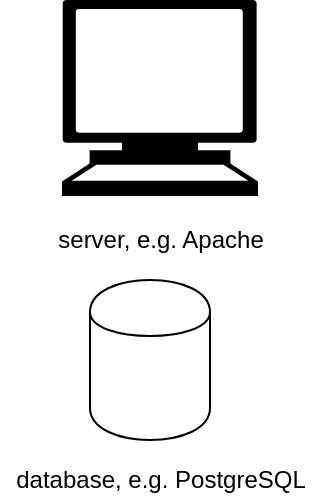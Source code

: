 <mxfile version="13.1.1" type="device"><diagram id="n7cMRgS6gb6pShc0rcOq" name="Page-1"><mxGraphModel dx="1185" dy="579" grid="1" gridSize="10" guides="1" tooltips="1" connect="1" arrows="1" fold="1" page="1" pageScale="1" pageWidth="850" pageHeight="1100" math="0" shadow="0"><root><mxCell id="0"/><mxCell id="1" parent="0"/><mxCell id="G-Lu2PsEJpY0YZ7Vxqj--1" value="" style="shape=cylinder;whiteSpace=wrap;html=1;boundedLbl=1;backgroundOutline=1;" vertex="1" parent="1"><mxGeometry x="390" y="390" width="60" height="80" as="geometry"/></mxCell><mxCell id="G-Lu2PsEJpY0YZ7Vxqj--3" value="" style="shape=mxgraph.signs.tech.computer;html=1;pointerEvents=1;fillColor=#000000;strokeColor=none;verticalLabelPosition=bottom;verticalAlign=top;align=center;" vertex="1" parent="1"><mxGeometry x="376" y="250" width="98" height="98" as="geometry"/></mxCell><mxCell id="G-Lu2PsEJpY0YZ7Vxqj--4" value="database, e.g. PostgreSQL" style="text;html=1;resizable=0;autosize=1;align=center;verticalAlign=middle;points=[];fillColor=none;strokeColor=none;rounded=0;" vertex="1" parent="1"><mxGeometry x="345" y="480" width="160" height="20" as="geometry"/></mxCell><mxCell id="G-Lu2PsEJpY0YZ7Vxqj--5" value="server, e.g. Apache" style="text;html=1;resizable=0;autosize=1;align=center;verticalAlign=middle;points=[];fillColor=none;strokeColor=none;rounded=0;" vertex="1" parent="1"><mxGeometry x="365" y="360" width="120" height="20" as="geometry"/></mxCell></root></mxGraphModel></diagram></mxfile>
